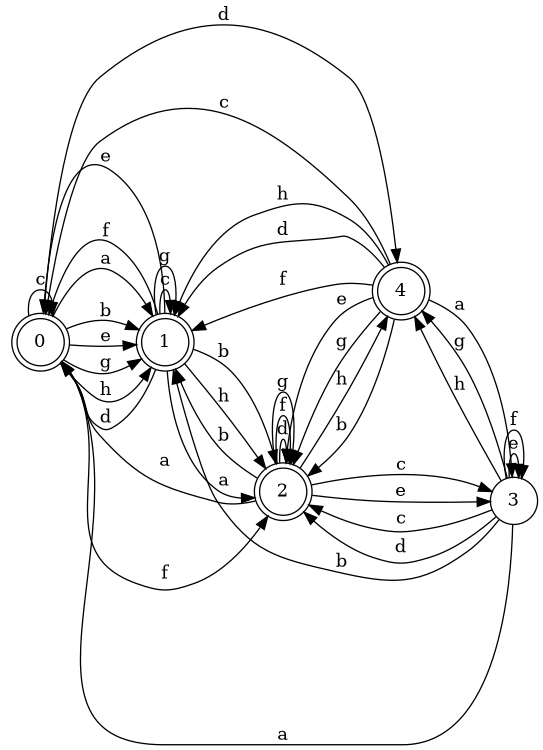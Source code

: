 digraph n4_10 {
__start0 [label="" shape="none"];

rankdir=LR;
size="8,5";

s0 [style="rounded,filled", color="black", fillcolor="white" shape="doublecircle", label="0"];
s1 [style="rounded,filled", color="black", fillcolor="white" shape="doublecircle", label="1"];
s2 [style="rounded,filled", color="black", fillcolor="white" shape="doublecircle", label="2"];
s3 [style="filled", color="black", fillcolor="white" shape="circle", label="3"];
s4 [style="rounded,filled", color="black", fillcolor="white" shape="doublecircle", label="4"];
s0 -> s1 [label="a"];
s0 -> s1 [label="b"];
s0 -> s0 [label="c"];
s0 -> s4 [label="d"];
s0 -> s1 [label="e"];
s0 -> s2 [label="f"];
s0 -> s1 [label="g"];
s0 -> s1 [label="h"];
s1 -> s2 [label="a"];
s1 -> s2 [label="b"];
s1 -> s1 [label="c"];
s1 -> s0 [label="d"];
s1 -> s0 [label="e"];
s1 -> s0 [label="f"];
s1 -> s1 [label="g"];
s1 -> s2 [label="h"];
s2 -> s0 [label="a"];
s2 -> s1 [label="b"];
s2 -> s3 [label="c"];
s2 -> s2 [label="d"];
s2 -> s3 [label="e"];
s2 -> s2 [label="f"];
s2 -> s2 [label="g"];
s2 -> s4 [label="h"];
s3 -> s0 [label="a"];
s3 -> s1 [label="b"];
s3 -> s2 [label="c"];
s3 -> s2 [label="d"];
s3 -> s3 [label="e"];
s3 -> s3 [label="f"];
s3 -> s4 [label="g"];
s3 -> s4 [label="h"];
s4 -> s3 [label="a"];
s4 -> s2 [label="b"];
s4 -> s0 [label="c"];
s4 -> s1 [label="d"];
s4 -> s2 [label="e"];
s4 -> s1 [label="f"];
s4 -> s2 [label="g"];
s4 -> s1 [label="h"];

}